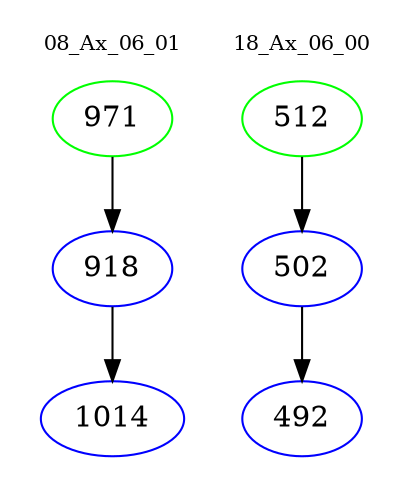 digraph{
subgraph cluster_0 {
color = white
label = "08_Ax_06_01";
fontsize=10;
T0_971 [label="971", color="green"]
T0_971 -> T0_918 [color="black"]
T0_918 [label="918", color="blue"]
T0_918 -> T0_1014 [color="black"]
T0_1014 [label="1014", color="blue"]
}
subgraph cluster_1 {
color = white
label = "18_Ax_06_00";
fontsize=10;
T1_512 [label="512", color="green"]
T1_512 -> T1_502 [color="black"]
T1_502 [label="502", color="blue"]
T1_502 -> T1_492 [color="black"]
T1_492 [label="492", color="blue"]
}
}
